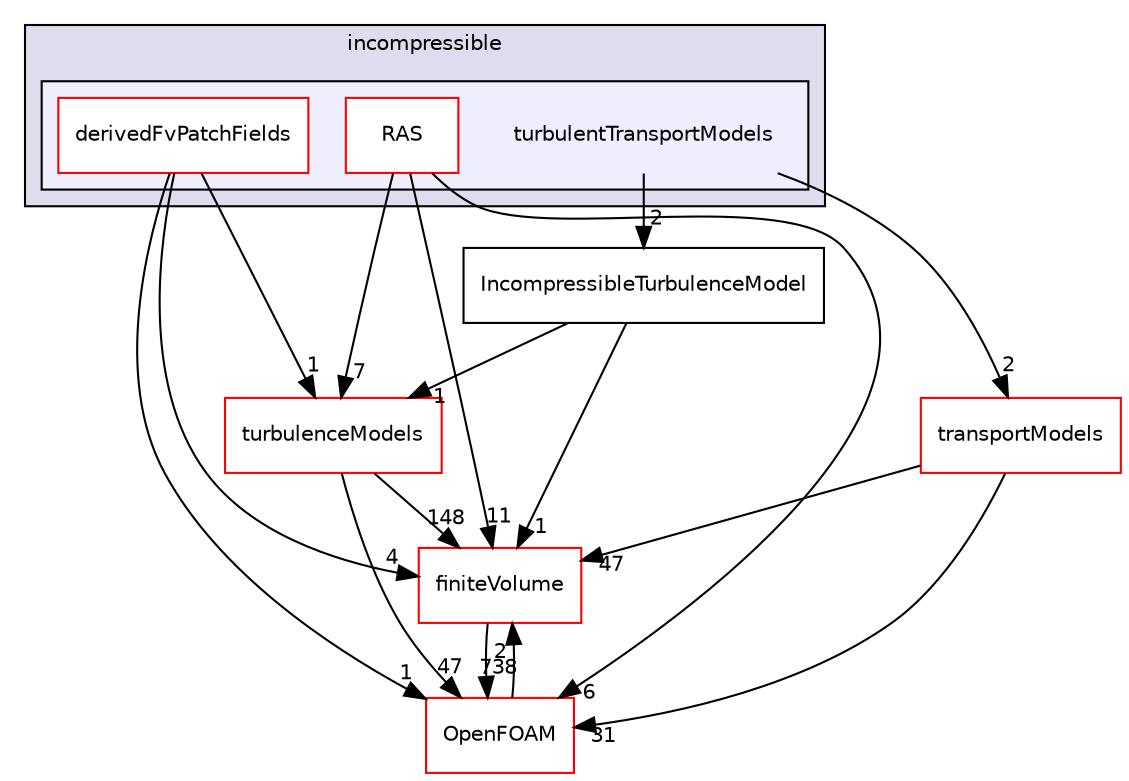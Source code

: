 digraph "src/TurbulenceModels/incompressible/turbulentTransportModels" {
  bgcolor=transparent;
  compound=true
  node [ fontsize="10", fontname="Helvetica"];
  edge [ labelfontsize="10", labelfontname="Helvetica"];
  subgraph clusterdir_65e3a25be7d63d0357fd279a6ba5d718 {
    graph [ bgcolor="#ddddee", pencolor="black", label="incompressible" fontname="Helvetica", fontsize="10", URL="dir_65e3a25be7d63d0357fd279a6ba5d718.html"]
  subgraph clusterdir_1aa858ea368076f1cd8be38150a1c632 {
    graph [ bgcolor="#eeeeff", pencolor="black", label="" URL="dir_1aa858ea368076f1cd8be38150a1c632.html"];
    dir_1aa858ea368076f1cd8be38150a1c632 [shape=plaintext label="turbulentTransportModels"];
    dir_c51ac1cf89736fc3dd478029a908b973 [shape=box label="derivedFvPatchFields" color="red" fillcolor="white" style="filled" URL="dir_c51ac1cf89736fc3dd478029a908b973.html"];
    dir_96b47c9484aadeb0211f2ded0ebdc3ac [shape=box label="RAS" color="red" fillcolor="white" style="filled" URL="dir_96b47c9484aadeb0211f2ded0ebdc3ac.html"];
  }
  }
  dir_9bd15774b555cf7259a6fa18f99fe99b [shape=box label="finiteVolume" color="red" URL="dir_9bd15774b555cf7259a6fa18f99fe99b.html"];
  dir_de2cd593d19cc0a8b5c44c5f0647956e [shape=box label="IncompressibleTurbulenceModel" URL="dir_de2cd593d19cc0a8b5c44c5f0647956e.html"];
  dir_c5473ff19b20e6ec4dfe5c310b3778a8 [shape=box label="OpenFOAM" color="red" URL="dir_c5473ff19b20e6ec4dfe5c310b3778a8.html"];
  dir_9415e59289a6feeb24164dafa70a594f [shape=box label="transportModels" color="red" URL="dir_9415e59289a6feeb24164dafa70a594f.html"];
  dir_a3dc37bcacf99bb6122ed819dac99f09 [shape=box label="turbulenceModels" color="red" URL="dir_a3dc37bcacf99bb6122ed819dac99f09.html"];
  dir_9bd15774b555cf7259a6fa18f99fe99b->dir_c5473ff19b20e6ec4dfe5c310b3778a8 [headlabel="738", labeldistance=1.5 headhref="dir_000898_001898.html"];
  dir_96b47c9484aadeb0211f2ded0ebdc3ac->dir_9bd15774b555cf7259a6fa18f99fe99b [headlabel="11", labeldistance=1.5 headhref="dir_003091_000898.html"];
  dir_96b47c9484aadeb0211f2ded0ebdc3ac->dir_c5473ff19b20e6ec4dfe5c310b3778a8 [headlabel="6", labeldistance=1.5 headhref="dir_003091_001898.html"];
  dir_96b47c9484aadeb0211f2ded0ebdc3ac->dir_a3dc37bcacf99bb6122ed819dac99f09 [headlabel="7", labeldistance=1.5 headhref="dir_003091_000754.html"];
  dir_1aa858ea368076f1cd8be38150a1c632->dir_de2cd593d19cc0a8b5c44c5f0647956e [headlabel="2", labeldistance=1.5 headhref="dir_003075_003090.html"];
  dir_1aa858ea368076f1cd8be38150a1c632->dir_9415e59289a6feeb24164dafa70a594f [headlabel="2", labeldistance=1.5 headhref="dir_003075_000916.html"];
  dir_de2cd593d19cc0a8b5c44c5f0647956e->dir_9bd15774b555cf7259a6fa18f99fe99b [headlabel="1", labeldistance=1.5 headhref="dir_003090_000898.html"];
  dir_de2cd593d19cc0a8b5c44c5f0647956e->dir_a3dc37bcacf99bb6122ed819dac99f09 [headlabel="1", labeldistance=1.5 headhref="dir_003090_000754.html"];
  dir_c51ac1cf89736fc3dd478029a908b973->dir_9bd15774b555cf7259a6fa18f99fe99b [headlabel="4", labeldistance=1.5 headhref="dir_003076_000898.html"];
  dir_c51ac1cf89736fc3dd478029a908b973->dir_c5473ff19b20e6ec4dfe5c310b3778a8 [headlabel="1", labeldistance=1.5 headhref="dir_003076_001898.html"];
  dir_c51ac1cf89736fc3dd478029a908b973->dir_a3dc37bcacf99bb6122ed819dac99f09 [headlabel="1", labeldistance=1.5 headhref="dir_003076_000754.html"];
  dir_c5473ff19b20e6ec4dfe5c310b3778a8->dir_9bd15774b555cf7259a6fa18f99fe99b [headlabel="2", labeldistance=1.5 headhref="dir_001898_000898.html"];
  dir_9415e59289a6feeb24164dafa70a594f->dir_9bd15774b555cf7259a6fa18f99fe99b [headlabel="47", labeldistance=1.5 headhref="dir_000916_000898.html"];
  dir_9415e59289a6feeb24164dafa70a594f->dir_c5473ff19b20e6ec4dfe5c310b3778a8 [headlabel="31", labeldistance=1.5 headhref="dir_000916_001898.html"];
  dir_a3dc37bcacf99bb6122ed819dac99f09->dir_9bd15774b555cf7259a6fa18f99fe99b [headlabel="148", labeldistance=1.5 headhref="dir_000754_000898.html"];
  dir_a3dc37bcacf99bb6122ed819dac99f09->dir_c5473ff19b20e6ec4dfe5c310b3778a8 [headlabel="47", labeldistance=1.5 headhref="dir_000754_001898.html"];
}
